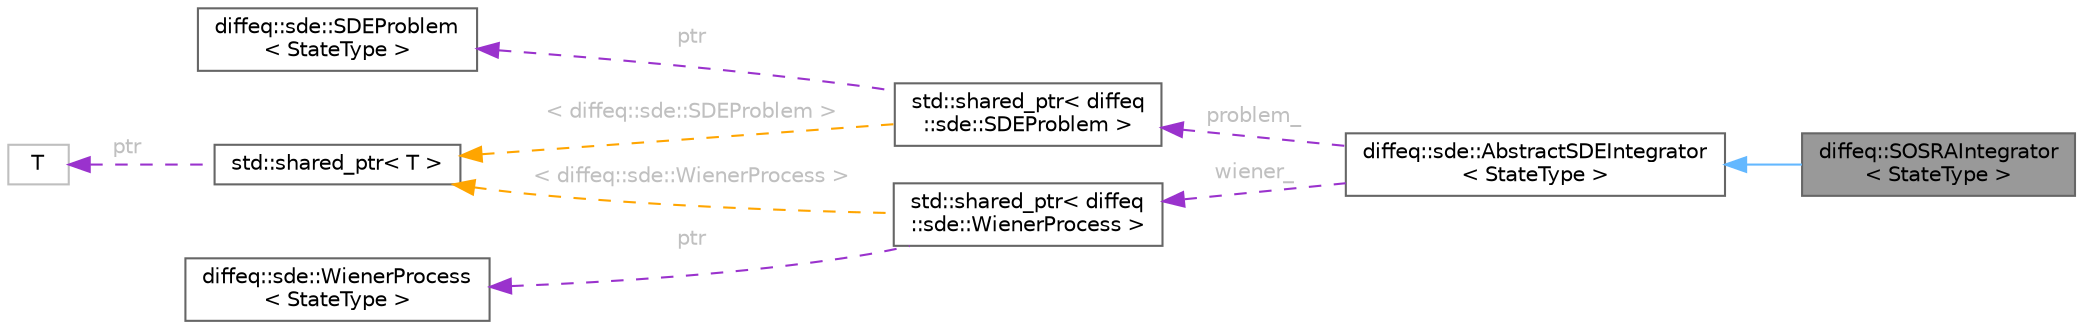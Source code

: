 digraph "diffeq::SOSRAIntegrator&lt; StateType &gt;"
{
 // LATEX_PDF_SIZE
  bgcolor="transparent";
  edge [fontname=Helvetica,fontsize=10,labelfontname=Helvetica,labelfontsize=10];
  node [fontname=Helvetica,fontsize=10,shape=box,height=0.2,width=0.4];
  rankdir="LR";
  Node1 [id="Node000001",label="diffeq::SOSRAIntegrator\l\< StateType \>",height=0.2,width=0.4,color="gray40", fillcolor="grey60", style="filled", fontcolor="black",tooltip="SOSRA (Stability-Optimized SRA) integrator."];
  Node2 -> Node1 [id="edge1_Node000001_Node000002",dir="back",color="steelblue1",style="solid",tooltip=" "];
  Node2 [id="Node000002",label="diffeq::sde::AbstractSDEIntegrator\l\< StateType \>",height=0.2,width=0.4,color="gray40", fillcolor="white", style="filled",URL="$classdiffeq_1_1sde_1_1_abstract_s_d_e_integrator.html",tooltip="Abstract base class for SDE integrators."];
  Node3 -> Node2 [id="edge2_Node000002_Node000003",dir="back",color="darkorchid3",style="dashed",tooltip=" ",label=<<TABLE CELLBORDER="0" BORDER="0"><TR><TD VALIGN="top" ALIGN="LEFT" CELLPADDING="1" CELLSPACING="0">problem_</TD></TR>
</TABLE>> ,fontcolor="grey" ];
  Node3 [id="Node000003",label="std::shared_ptr\< diffeq\l::sde::SDEProblem \>",height=0.2,width=0.4,color="gray40", fillcolor="white", style="filled",tooltip=" "];
  Node4 -> Node3 [id="edge3_Node000003_Node000004",dir="back",color="darkorchid3",style="dashed",tooltip=" ",label=<<TABLE CELLBORDER="0" BORDER="0"><TR><TD VALIGN="top" ALIGN="LEFT" CELLPADDING="1" CELLSPACING="0">ptr</TD></TR>
</TABLE>> ,fontcolor="grey" ];
  Node4 [id="Node000004",label="diffeq::sde::SDEProblem\l\< StateType \>",height=0.2,width=0.4,color="gray40", fillcolor="white", style="filled",URL="$classdiffeq_1_1sde_1_1_s_d_e_problem.html",tooltip="SDE problem definition."];
  Node5 -> Node3 [id="edge4_Node000003_Node000005",dir="back",color="orange",style="dashed",tooltip=" ",label=<<TABLE CELLBORDER="0" BORDER="0"><TR><TD VALIGN="top" ALIGN="LEFT" CELLPADDING="1" CELLSPACING="0">&lt; diffeq::sde::SDEProblem &gt;</TD></TR>
</TABLE>> ,fontcolor="grey" ];
  Node5 [id="Node000005",label="std::shared_ptr\< T \>",height=0.2,width=0.4,color="gray40", fillcolor="white", style="filled",tooltip=" "];
  Node6 -> Node5 [id="edge5_Node000005_Node000006",dir="back",color="darkorchid3",style="dashed",tooltip=" ",label=<<TABLE CELLBORDER="0" BORDER="0"><TR><TD VALIGN="top" ALIGN="LEFT" CELLPADDING="1" CELLSPACING="0">ptr</TD></TR>
</TABLE>> ,fontcolor="grey" ];
  Node6 [id="Node000006",label="T",height=0.2,width=0.4,color="grey75", fillcolor="white", style="filled",tooltip=" "];
  Node7 -> Node2 [id="edge6_Node000002_Node000007",dir="back",color="darkorchid3",style="dashed",tooltip=" ",label=<<TABLE CELLBORDER="0" BORDER="0"><TR><TD VALIGN="top" ALIGN="LEFT" CELLPADDING="1" CELLSPACING="0">wiener_</TD></TR>
</TABLE>> ,fontcolor="grey" ];
  Node7 [id="Node000007",label="std::shared_ptr\< diffeq\l::sde::WienerProcess \>",height=0.2,width=0.4,color="gray40", fillcolor="white", style="filled",tooltip=" "];
  Node8 -> Node7 [id="edge7_Node000007_Node000008",dir="back",color="darkorchid3",style="dashed",tooltip=" ",label=<<TABLE CELLBORDER="0" BORDER="0"><TR><TD VALIGN="top" ALIGN="LEFT" CELLPADDING="1" CELLSPACING="0">ptr</TD></TR>
</TABLE>> ,fontcolor="grey" ];
  Node8 [id="Node000008",label="diffeq::sde::WienerProcess\l\< StateType \>",height=0.2,width=0.4,color="gray40", fillcolor="white", style="filled",URL="$classdiffeq_1_1sde_1_1_wiener_process.html",tooltip="Wiener process (Brownian motion) generator."];
  Node5 -> Node7 [id="edge8_Node000007_Node000005",dir="back",color="orange",style="dashed",tooltip=" ",label=<<TABLE CELLBORDER="0" BORDER="0"><TR><TD VALIGN="top" ALIGN="LEFT" CELLPADDING="1" CELLSPACING="0">&lt; diffeq::sde::WienerProcess &gt;</TD></TR>
</TABLE>> ,fontcolor="grey" ];
}
